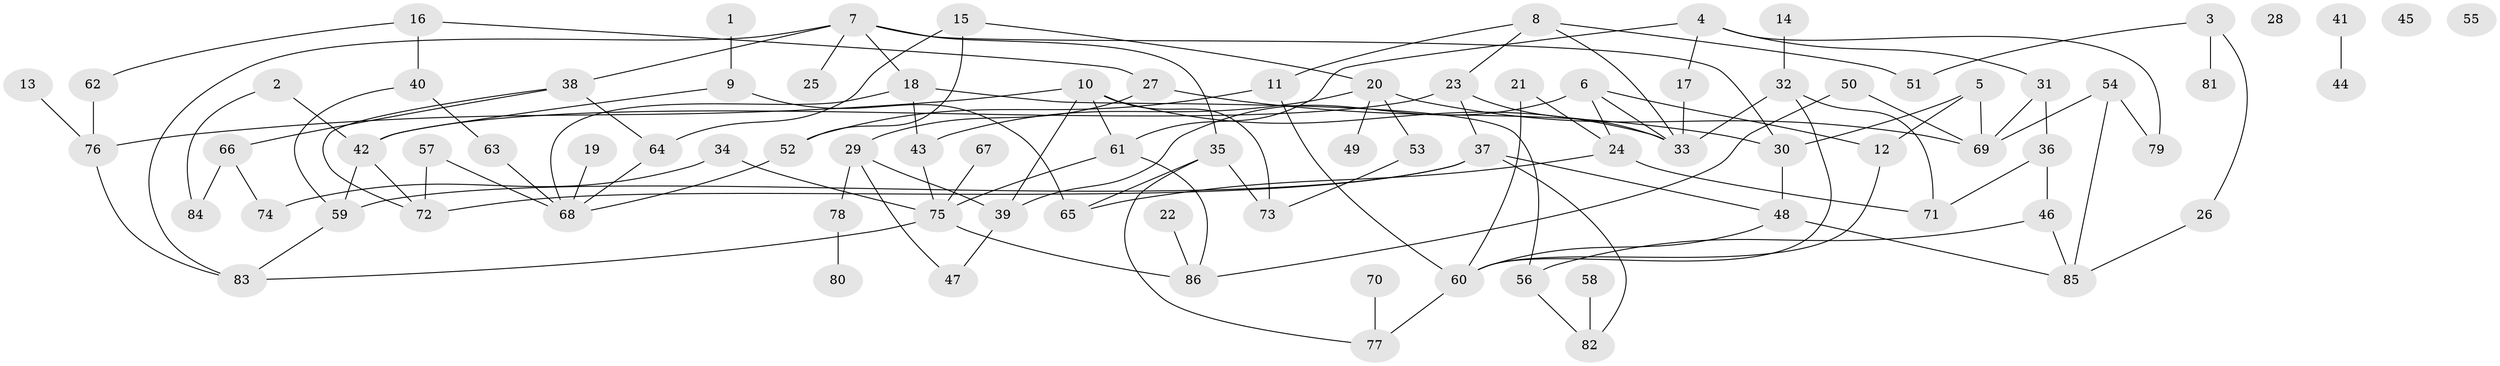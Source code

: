 // coarse degree distribution, {1: 0.2, 5: 0.10909090909090909, 3: 0.18181818181818182, 6: 0.07272727272727272, 4: 0.2, 8: 0.03636363636363636, 2: 0.07272727272727272, 0: 0.07272727272727272, 7: 0.05454545454545454}
// Generated by graph-tools (version 1.1) at 2025/41/03/06/25 10:41:22]
// undirected, 86 vertices, 125 edges
graph export_dot {
graph [start="1"]
  node [color=gray90,style=filled];
  1;
  2;
  3;
  4;
  5;
  6;
  7;
  8;
  9;
  10;
  11;
  12;
  13;
  14;
  15;
  16;
  17;
  18;
  19;
  20;
  21;
  22;
  23;
  24;
  25;
  26;
  27;
  28;
  29;
  30;
  31;
  32;
  33;
  34;
  35;
  36;
  37;
  38;
  39;
  40;
  41;
  42;
  43;
  44;
  45;
  46;
  47;
  48;
  49;
  50;
  51;
  52;
  53;
  54;
  55;
  56;
  57;
  58;
  59;
  60;
  61;
  62;
  63;
  64;
  65;
  66;
  67;
  68;
  69;
  70;
  71;
  72;
  73;
  74;
  75;
  76;
  77;
  78;
  79;
  80;
  81;
  82;
  83;
  84;
  85;
  86;
  1 -- 9;
  2 -- 42;
  2 -- 84;
  3 -- 26;
  3 -- 51;
  3 -- 81;
  4 -- 17;
  4 -- 31;
  4 -- 61;
  4 -- 79;
  5 -- 12;
  5 -- 30;
  5 -- 69;
  6 -- 12;
  6 -- 24;
  6 -- 33;
  6 -- 39;
  7 -- 18;
  7 -- 25;
  7 -- 30;
  7 -- 35;
  7 -- 38;
  7 -- 83;
  8 -- 11;
  8 -- 23;
  8 -- 33;
  8 -- 51;
  9 -- 42;
  9 -- 65;
  10 -- 33;
  10 -- 39;
  10 -- 61;
  10 -- 73;
  10 -- 76;
  11 -- 52;
  11 -- 60;
  12 -- 60;
  13 -- 76;
  14 -- 32;
  15 -- 20;
  15 -- 52;
  15 -- 64;
  16 -- 27;
  16 -- 40;
  16 -- 62;
  17 -- 33;
  18 -- 43;
  18 -- 56;
  18 -- 68;
  19 -- 68;
  20 -- 43;
  20 -- 49;
  20 -- 53;
  20 -- 69;
  21 -- 24;
  21 -- 60;
  22 -- 86;
  23 -- 33;
  23 -- 37;
  23 -- 42;
  24 -- 65;
  24 -- 71;
  26 -- 85;
  27 -- 29;
  27 -- 30;
  29 -- 39;
  29 -- 47;
  29 -- 78;
  30 -- 48;
  31 -- 36;
  31 -- 69;
  32 -- 33;
  32 -- 60;
  32 -- 71;
  34 -- 74;
  34 -- 75;
  35 -- 65;
  35 -- 73;
  35 -- 77;
  36 -- 46;
  36 -- 71;
  37 -- 48;
  37 -- 59;
  37 -- 72;
  37 -- 82;
  38 -- 64;
  38 -- 66;
  38 -- 72;
  39 -- 47;
  40 -- 59;
  40 -- 63;
  41 -- 44;
  42 -- 59;
  42 -- 72;
  43 -- 75;
  46 -- 56;
  46 -- 85;
  48 -- 60;
  48 -- 85;
  50 -- 69;
  50 -- 86;
  52 -- 68;
  53 -- 73;
  54 -- 69;
  54 -- 79;
  54 -- 85;
  56 -- 82;
  57 -- 68;
  57 -- 72;
  58 -- 82;
  59 -- 83;
  60 -- 77;
  61 -- 75;
  61 -- 86;
  62 -- 76;
  63 -- 68;
  64 -- 68;
  66 -- 74;
  66 -- 84;
  67 -- 75;
  70 -- 77;
  75 -- 83;
  75 -- 86;
  76 -- 83;
  78 -- 80;
}
